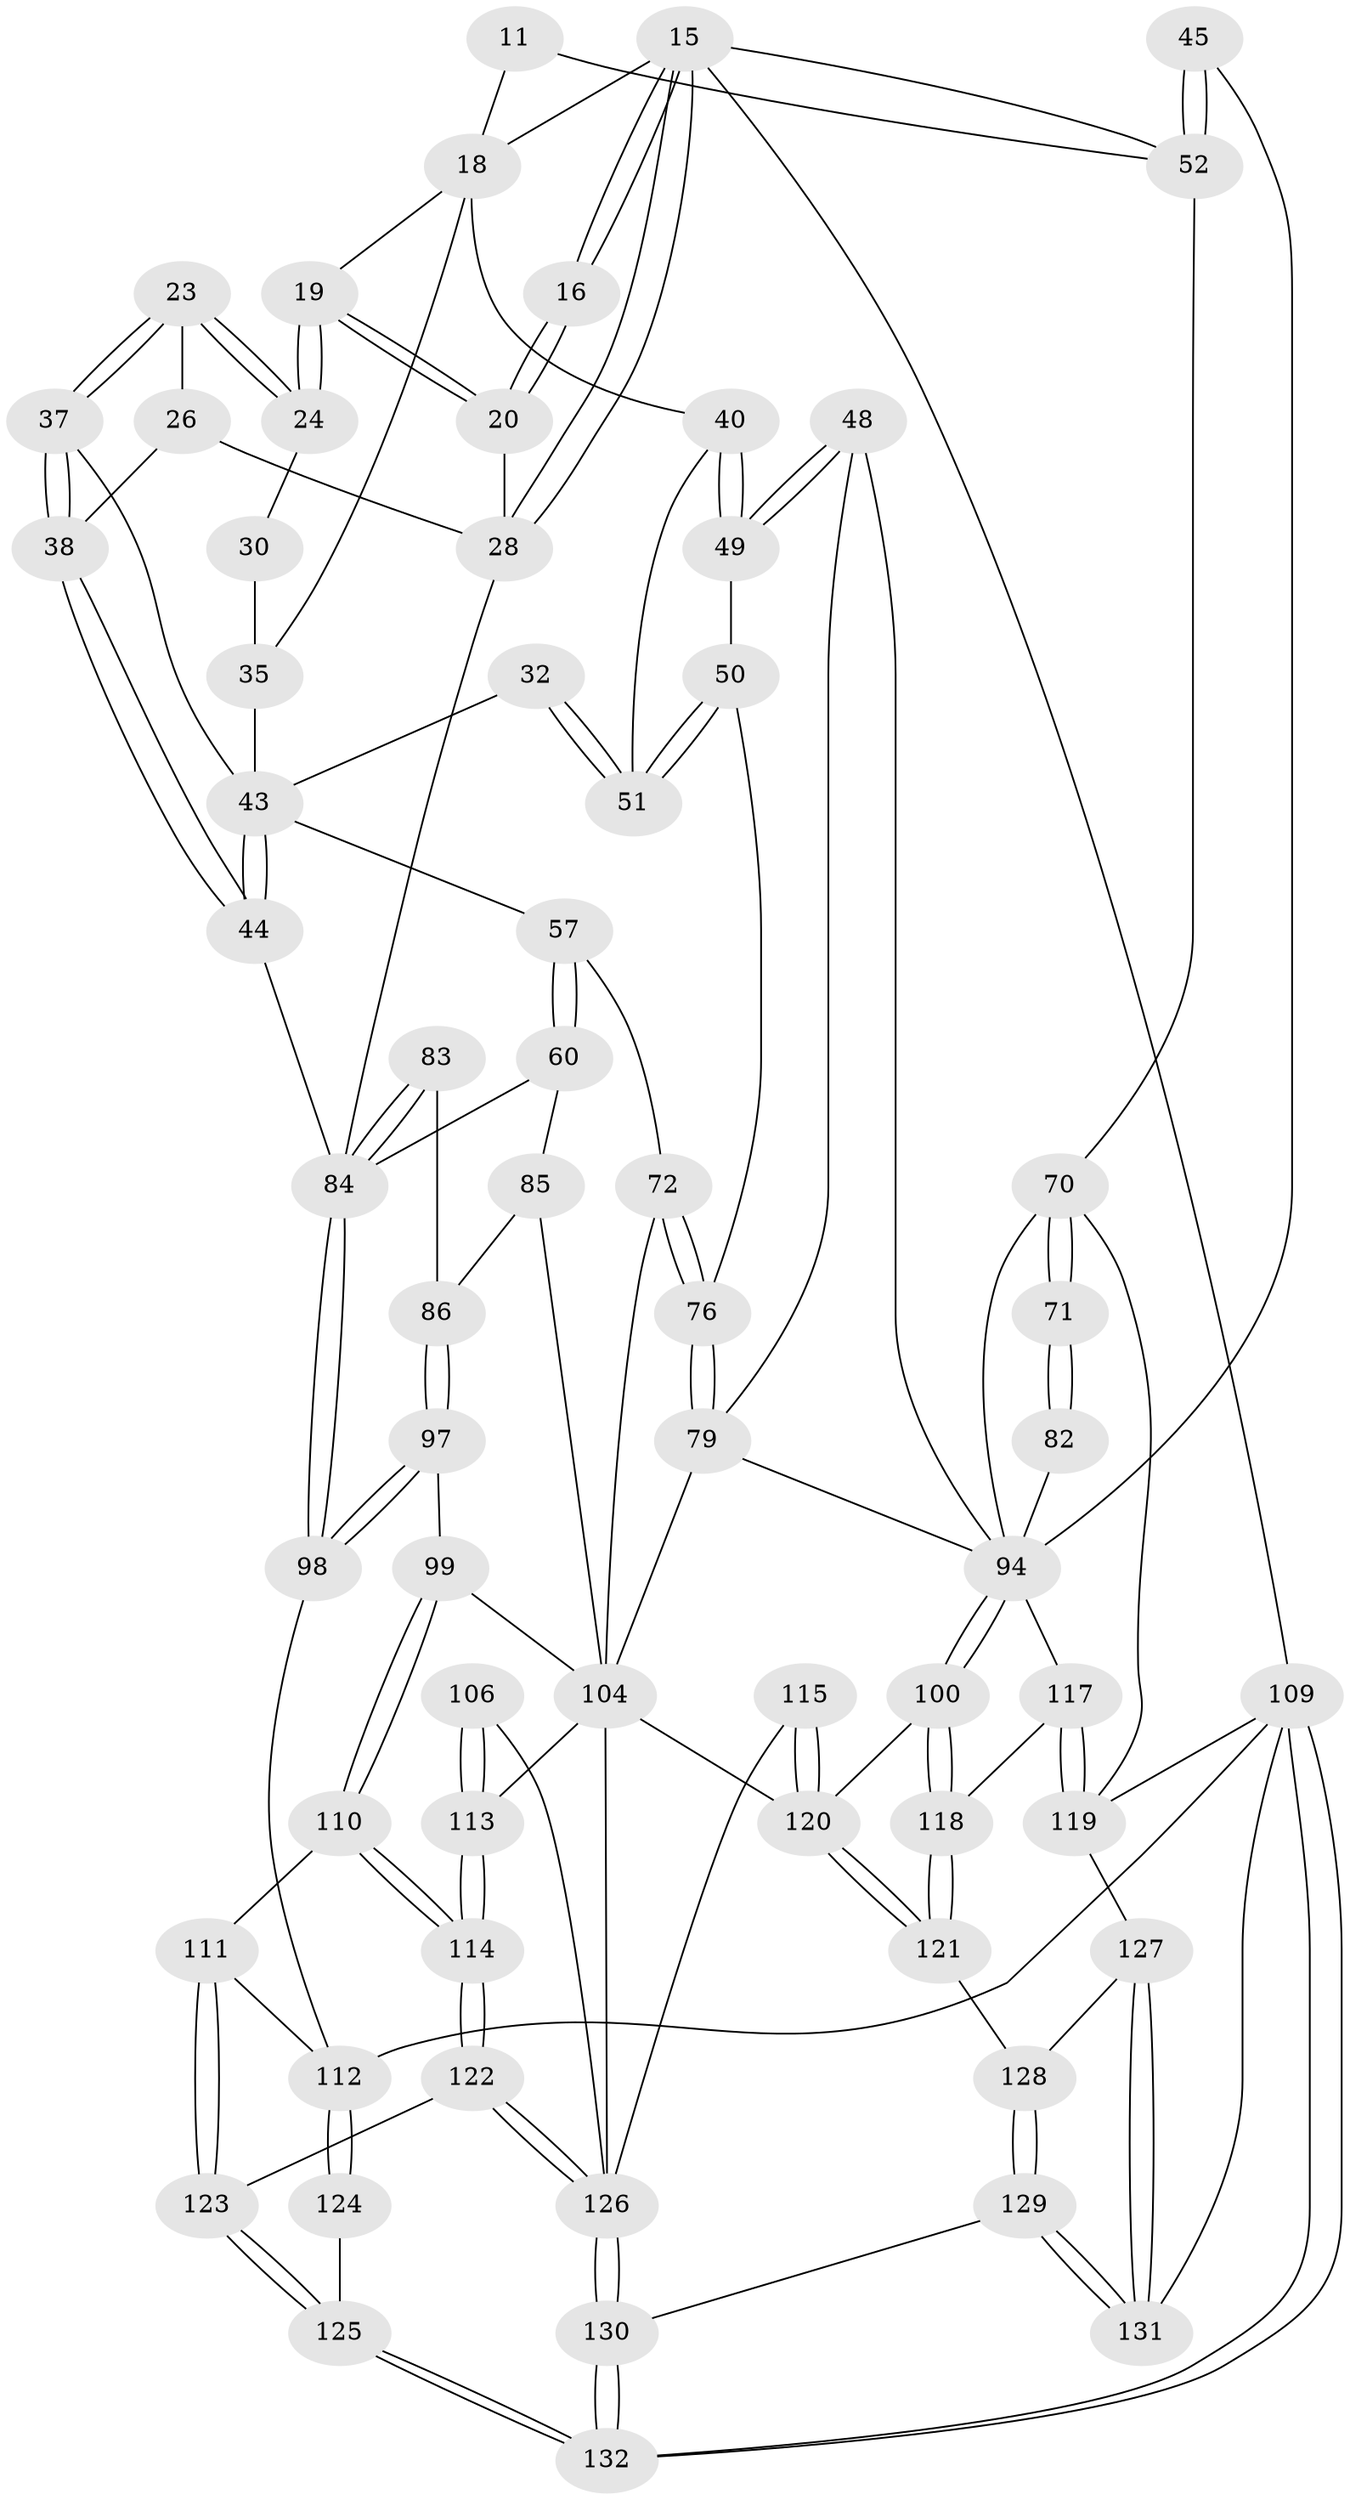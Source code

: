 // original degree distribution, {3: 0.022727272727272728, 5: 0.49242424242424243, 4: 0.24242424242424243, 6: 0.24242424242424243}
// Generated by graph-tools (version 1.1) at 2025/59/03/09/25 04:59:55]
// undirected, 66 vertices, 153 edges
graph export_dot {
graph [start="1"]
  node [color=gray90,style=filled];
  11 [pos="+0.8611096616954159+0.24594239902411294",super="+2"];
  15 [pos="+0+0",super="+5"];
  16 [pos="+0.26284165145210786+0"];
  18 [pos="+0.35760603236167504+0.10615917681077292",super="+17+10+12"];
  19 [pos="+0.2313097588980458+0.11742213141327616"];
  20 [pos="+0.22703377806095346+0.11147968038957086"];
  23 [pos="+0.16791293904641102+0.18895505709141275",super="+22"];
  24 [pos="+0.22291505812039297+0.14256750723583844"];
  26 [pos="+0.05475844973030339+0.30605361271276177"];
  28 [pos="+0+0",super="+27+25"];
  30 [pos="+0.2439920236154391+0.18530199404353975"];
  32 [pos="+0.5339481436173725+0.26080902733296696"];
  35 [pos="+0.2444019711818194+0.2519837282251545",super="+34+29"];
  37 [pos="+0.1463030571944933+0.26553194788891604"];
  38 [pos="+0.10346027222054249+0.3078160402323016"];
  40 [pos="+0.770968091152675+0.26553396517515315",super="+13+21"];
  43 [pos="+0.2843042482963105+0.3964438181750377",super="+36+42"];
  44 [pos="+0.1849509359148798+0.3869831085997691"];
  45 [pos="+0.9346174419644889+0.3294538921264653"];
  48 [pos="+0.8072882455812177+0.43580758351186594"];
  49 [pos="+0.8016303109696721+0.4313324794974596"];
  50 [pos="+0.6233531957511569+0.3896728501165907"];
  51 [pos="+0.6213548081925773+0.37754802415191063",super="+41+31"];
  52 [pos="+1+0.3435864523634257",super="+4+39"];
  57 [pos="+0.34784095889041555+0.4321993379695509"];
  60 [pos="+0.27953905816298286+0.5338423131422484"];
  70 [pos="+1+0.6793407548022369",super="+58+59"];
  71 [pos="+1+0.6589919656982522",super="+68"];
  72 [pos="+0.43258942783630894+0.5631195099345434",super="+56"];
  76 [pos="+0.5742272674669734+0.5670364143536182",super="+64+55"];
  79 [pos="+0.585576550684239+0.6349914481847934",super="+78+67"];
  82 [pos="+0.9432403514729734+0.6196004270562387",super="+80+69"];
  83 [pos="+0.162632173827001+0.5674266925882504"];
  84 [pos="+0+0.5697131391041618",super="+61"];
  85 [pos="+0.27633289182594084+0.5838615303349718",super="+75"];
  86 [pos="+0.18290884729534682+0.6455401453085907"];
  94 [pos="+0.8314808518539064+0.6833559898087228",super="+81+93+65"];
  97 [pos="+0.18337355008278736+0.6870610287680009"];
  98 [pos="+0+0.5835174787014017"];
  99 [pos="+0.1905453978530771+0.6983666700285366"];
  100 [pos="+0.7745190798889208+0.7528633886996683"];
  104 [pos="+0.5576133504939391+0.7821636154506797",super="+89+90+74+92+103"];
  106 [pos="+0.541559573181134+0.7996666556697386"];
  109 [pos="+0+1",super="+87"];
  110 [pos="+0.1809792273315538+0.7435449952660209"];
  111 [pos="+0.13546878453455102+0.7866393576619328"];
  112 [pos="+0.11838611017677779+0.7961016851904581",super="+108"];
  113 [pos="+0.35853777050673524+0.7974547016136865",super="+96+95"];
  114 [pos="+0.3374400793127613+0.8372095811742439"];
  115 [pos="+0.6534198229891661+0.9215120027162932"];
  117 [pos="+0.8948770637800565+0.7550130290876618"];
  118 [pos="+0.8007039157780793+0.8727764176864303"];
  119 [pos="+1+0.8079312311204409",super="+88"];
  120 [pos="+0.6576241383313185+0.9197922381319302",super="+101+102"];
  121 [pos="+0.79631879531967+0.8860236330748039"];
  122 [pos="+0.3356078889448874+0.8538279519376757"];
  123 [pos="+0.2932682949989883+0.8995859092851887"];
  124 [pos="+0.09348049536489164+0.8944478077319616"];
  125 [pos="+0.25763651320646314+0.9564373591138409"];
  126 [pos="+0.5895937516875653+1",super="+116+105"];
  127 [pos="+0.880960891207608+0.9182410421455777"];
  128 [pos="+0.8381711843477943+0.9106472770485163"];
  129 [pos="+0.7719402523566714+1"];
  130 [pos="+0.5873164364575678+1"];
  131 [pos="+1+1"];
  132 [pos="+0.28203652114421207+1"];
  11 -- 52 [weight=2];
  11 -- 18 [weight=2];
  15 -- 16;
  15 -- 16;
  15 -- 28;
  15 -- 28;
  15 -- 109 [weight=2];
  15 -- 52;
  15 -- 18;
  16 -- 20;
  16 -- 20;
  18 -- 19;
  18 -- 35;
  18 -- 40 [weight=3];
  19 -- 20;
  19 -- 20;
  19 -- 24;
  19 -- 24;
  20 -- 28;
  23 -- 24;
  23 -- 24;
  23 -- 37;
  23 -- 37;
  23 -- 26;
  24 -- 30;
  26 -- 38;
  26 -- 28;
  28 -- 84;
  30 -- 35 [weight=2];
  32 -- 51 [weight=2];
  32 -- 51;
  32 -- 43;
  35 -- 43 [weight=2];
  37 -- 38;
  37 -- 38;
  37 -- 43;
  38 -- 44;
  38 -- 44;
  40 -- 49;
  40 -- 49;
  40 -- 51 [weight=2];
  43 -- 44;
  43 -- 44;
  43 -- 57;
  44 -- 84;
  45 -- 52 [weight=2];
  45 -- 52;
  45 -- 94;
  48 -- 49;
  48 -- 49;
  48 -- 79;
  48 -- 94;
  49 -- 50;
  50 -- 51;
  50 -- 51;
  50 -- 76;
  52 -- 70;
  57 -- 60;
  57 -- 60;
  57 -- 72;
  60 -- 84;
  60 -- 85;
  70 -- 71 [weight=2];
  70 -- 71;
  70 -- 94;
  70 -- 119;
  71 -- 82 [weight=2];
  71 -- 82;
  72 -- 76 [weight=2];
  72 -- 76;
  72 -- 104;
  76 -- 79 [weight=3];
  76 -- 79;
  79 -- 104 [weight=2];
  79 -- 94;
  82 -- 94 [weight=3];
  83 -- 84 [weight=2];
  83 -- 84;
  83 -- 86;
  84 -- 98;
  84 -- 98;
  85 -- 86;
  85 -- 104 [weight=2];
  86 -- 97;
  86 -- 97;
  94 -- 100;
  94 -- 100;
  94 -- 117;
  97 -- 98;
  97 -- 98;
  97 -- 99;
  98 -- 112;
  99 -- 110;
  99 -- 110;
  99 -- 104;
  100 -- 118;
  100 -- 118;
  100 -- 120;
  104 -- 113 [weight=2];
  104 -- 120;
  104 -- 126;
  106 -- 113 [weight=2];
  106 -- 113;
  106 -- 126;
  109 -- 132;
  109 -- 132;
  109 -- 131;
  109 -- 112;
  109 -- 119;
  110 -- 111;
  110 -- 114;
  110 -- 114;
  111 -- 112;
  111 -- 123;
  111 -- 123;
  112 -- 124 [weight=2];
  112 -- 124;
  113 -- 114;
  113 -- 114;
  114 -- 122;
  114 -- 122;
  115 -- 120 [weight=2];
  115 -- 120;
  115 -- 126;
  117 -- 118;
  117 -- 119;
  117 -- 119;
  118 -- 121;
  118 -- 121;
  119 -- 127;
  120 -- 121;
  120 -- 121;
  121 -- 128;
  122 -- 123;
  122 -- 126;
  122 -- 126;
  123 -- 125;
  123 -- 125;
  124 -- 125;
  125 -- 132;
  125 -- 132;
  126 -- 130;
  126 -- 130;
  127 -- 128;
  127 -- 131;
  127 -- 131;
  128 -- 129;
  128 -- 129;
  129 -- 130;
  129 -- 131;
  129 -- 131;
  130 -- 132;
  130 -- 132;
}
